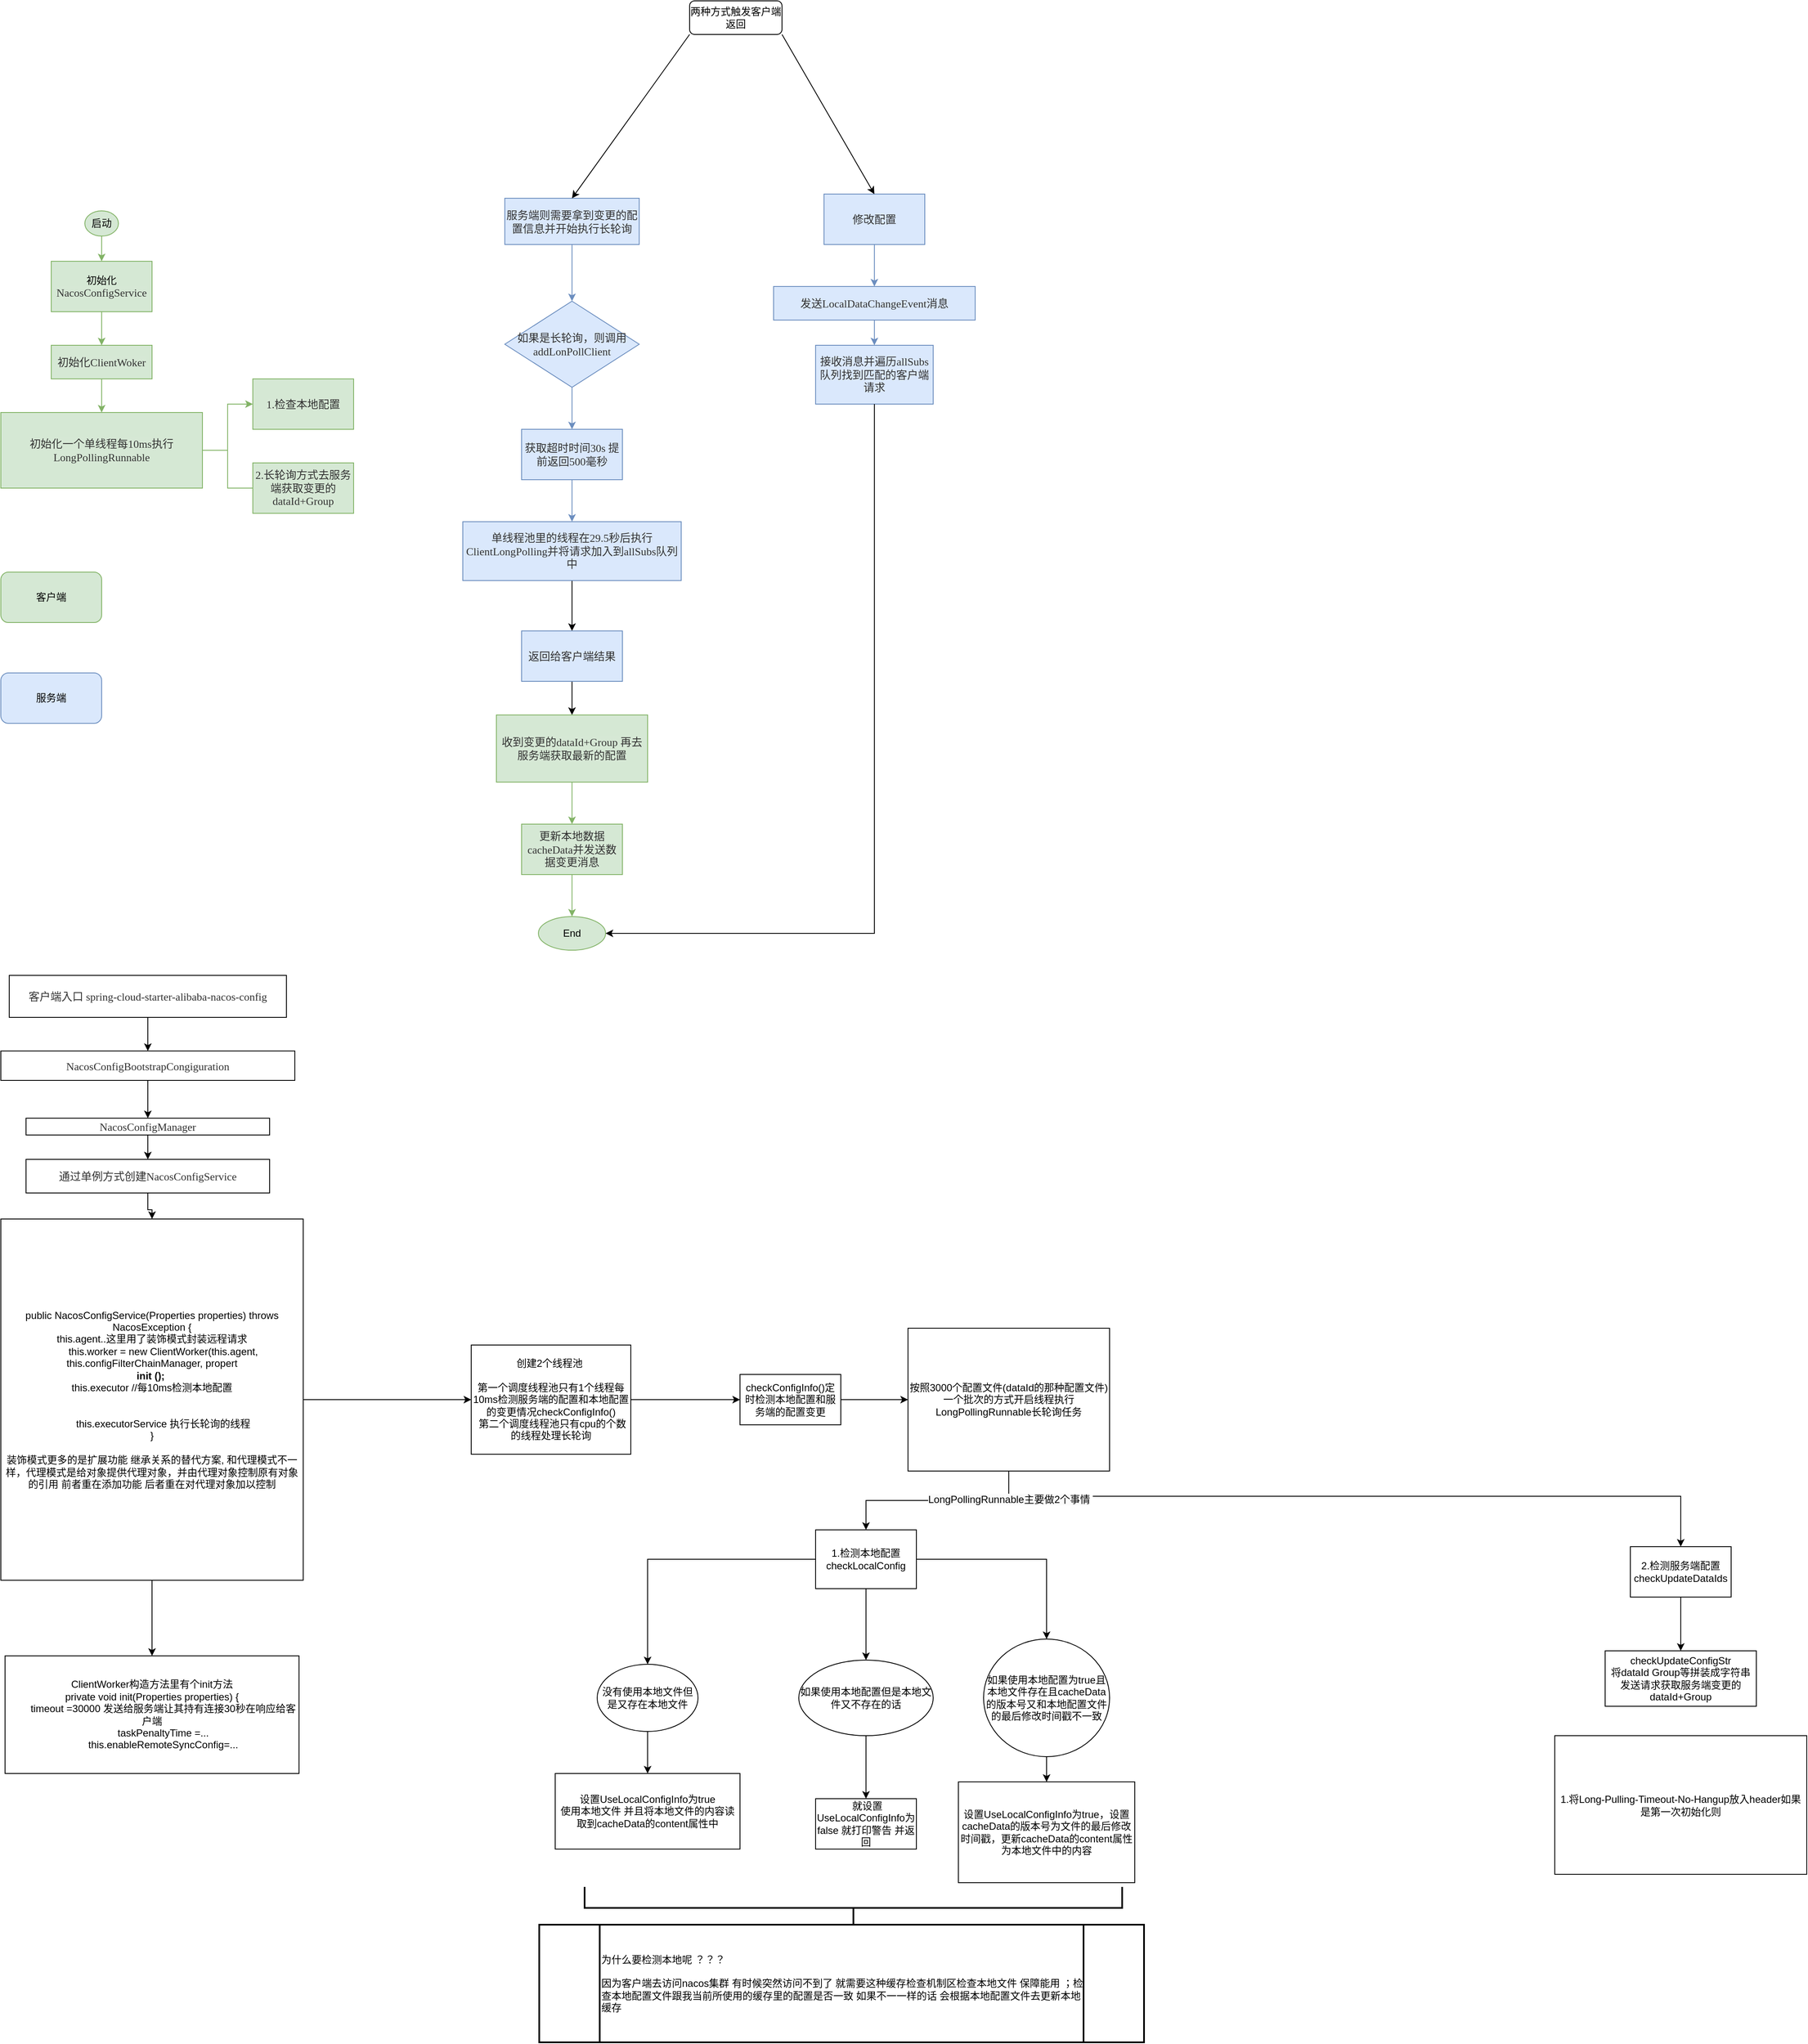 <mxfile version="20.8.3" type="github">
  <diagram id="gBVBJpbxsoqlgOK4VZeo" name="第 1 页">
    <mxGraphModel dx="1194" dy="1855" grid="1" gridSize="10" guides="1" tooltips="1" connect="1" arrows="1" fold="1" page="1" pageScale="1" pageWidth="827" pageHeight="1169" math="0" shadow="0">
      <root>
        <mxCell id="0" />
        <mxCell id="1" parent="0" />
        <mxCell id="R_mdDU6zKTO6Eg03_8yZ-3" value="" style="edgeStyle=orthogonalEdgeStyle;rounded=0;orthogonalLoop=1;jettySize=auto;html=1;fillColor=#d5e8d4;strokeColor=#82b366;" edge="1" parent="1" source="R_mdDU6zKTO6Eg03_8yZ-1" target="R_mdDU6zKTO6Eg03_8yZ-2">
          <mxGeometry relative="1" as="geometry" />
        </mxCell>
        <mxCell id="R_mdDU6zKTO6Eg03_8yZ-1" value="启动" style="ellipse;whiteSpace=wrap;html=1;fillColor=#d5e8d4;strokeColor=#82b366;" vertex="1" parent="1">
          <mxGeometry x="120" y="40" width="40" height="30" as="geometry" />
        </mxCell>
        <mxCell id="R_mdDU6zKTO6Eg03_8yZ-5" value="" style="edgeStyle=orthogonalEdgeStyle;rounded=0;orthogonalLoop=1;jettySize=auto;html=1;fillColor=#d5e8d4;strokeColor=#82b366;" edge="1" parent="1" source="R_mdDU6zKTO6Eg03_8yZ-2" target="R_mdDU6zKTO6Eg03_8yZ-4">
          <mxGeometry relative="1" as="geometry" />
        </mxCell>
        <mxCell id="R_mdDU6zKTO6Eg03_8yZ-2" value="初始化&lt;span style=&quot;color: rgb(50, 50, 50); font-family: 微软雅黑; font-size: 13px; background-color: rgba(255, 255, 255, 0.01);&quot;&gt;NacosConfigService&lt;/span&gt;" style="whiteSpace=wrap;html=1;fillColor=#d5e8d4;strokeColor=#82b366;" vertex="1" parent="1">
          <mxGeometry x="80" y="100" width="120" height="60" as="geometry" />
        </mxCell>
        <mxCell id="R_mdDU6zKTO6Eg03_8yZ-9" value="" style="edgeStyle=orthogonalEdgeStyle;rounded=0;orthogonalLoop=1;jettySize=auto;html=1;fillColor=#d5e8d4;strokeColor=#82b366;" edge="1" parent="1" source="R_mdDU6zKTO6Eg03_8yZ-4" target="R_mdDU6zKTO6Eg03_8yZ-8">
          <mxGeometry relative="1" as="geometry" />
        </mxCell>
        <mxCell id="R_mdDU6zKTO6Eg03_8yZ-4" value="&lt;span style=&quot;color: rgb(50, 50, 50); font-family: 微软雅黑; font-size: 13px; background-color: rgba(255, 255, 255, 0.01);&quot;&gt;初始化ClientWoker&lt;/span&gt;" style="whiteSpace=wrap;html=1;fillColor=#d5e8d4;strokeColor=#82b366;" vertex="1" parent="1">
          <mxGeometry x="80" y="200" width="120" height="40" as="geometry" />
        </mxCell>
        <mxCell id="R_mdDU6zKTO6Eg03_8yZ-11" value="" style="edgeStyle=orthogonalEdgeStyle;rounded=0;orthogonalLoop=1;jettySize=auto;html=1;fillColor=#d5e8d4;strokeColor=#82b366;" edge="1" parent="1" source="R_mdDU6zKTO6Eg03_8yZ-8" target="R_mdDU6zKTO6Eg03_8yZ-10">
          <mxGeometry relative="1" as="geometry" />
        </mxCell>
        <mxCell id="R_mdDU6zKTO6Eg03_8yZ-8" value="&lt;span style=&quot;color: rgb(50, 50, 50); font-family: 微软雅黑; font-size: 13px; background-color: rgba(255, 255, 255, 0.01);&quot;&gt;初始化一个单线程每10ms执行LongPollingRunnable&lt;/span&gt;" style="whiteSpace=wrap;html=1;fillColor=#d5e8d4;strokeColor=#82b366;" vertex="1" parent="1">
          <mxGeometry x="20" y="280" width="240" height="90" as="geometry" />
        </mxCell>
        <mxCell id="R_mdDU6zKTO6Eg03_8yZ-10" value="&lt;span style=&quot;color: rgb(50, 50, 50); font-family: 微软雅黑; font-size: 13px; background-color: rgba(255, 255, 255, 0.01);&quot;&gt;1.检查本地配置&lt;/span&gt;" style="whiteSpace=wrap;html=1;fillColor=#d5e8d4;strokeColor=#82b366;" vertex="1" parent="1">
          <mxGeometry x="320" y="240" width="120" height="60" as="geometry" />
        </mxCell>
        <mxCell id="R_mdDU6zKTO6Eg03_8yZ-13" value="" style="endArrow=classic;html=1;rounded=0;exitX=1;exitY=0.5;exitDx=0;exitDy=0;fillColor=#d5e8d4;strokeColor=#82b366;" edge="1" parent="1" source="R_mdDU6zKTO6Eg03_8yZ-8">
          <mxGeometry width="50" height="50" relative="1" as="geometry">
            <mxPoint x="390" y="340" as="sourcePoint" />
            <mxPoint x="330" y="370" as="targetPoint" />
            <Array as="points">
              <mxPoint x="290" y="325" />
              <mxPoint x="290" y="370" />
            </Array>
          </mxGeometry>
        </mxCell>
        <mxCell id="R_mdDU6zKTO6Eg03_8yZ-14" value="&lt;span style=&quot;color: rgb(50, 50, 50); font-family: 微软雅黑; font-size: 13px; background-color: rgba(255, 255, 255, 0.01);&quot;&gt;2.长轮询方式去服务端获取变更的dataId+Group&lt;/span&gt;" style="rounded=0;whiteSpace=wrap;html=1;fillColor=#d5e8d4;strokeColor=#82b366;" vertex="1" parent="1">
          <mxGeometry x="320" y="340" width="120" height="60" as="geometry" />
        </mxCell>
        <mxCell id="R_mdDU6zKTO6Eg03_8yZ-17" value="" style="edgeStyle=orthogonalEdgeStyle;rounded=0;orthogonalLoop=1;jettySize=auto;html=1;fillColor=#dae8fc;strokeColor=#6c8ebf;" edge="1" parent="1" source="R_mdDU6zKTO6Eg03_8yZ-15" target="R_mdDU6zKTO6Eg03_8yZ-16">
          <mxGeometry relative="1" as="geometry" />
        </mxCell>
        <mxCell id="R_mdDU6zKTO6Eg03_8yZ-15" value="&lt;span style=&quot;color: rgb(50, 50, 50); font-family: 微软雅黑; font-size: 13px; background-color: rgba(255, 255, 255, 0.01);&quot;&gt;服务端则需要拿到变更的配置信息并开始执行长轮询&lt;/span&gt;" style="rounded=0;whiteSpace=wrap;html=1;fillColor=#dae8fc;strokeColor=#6c8ebf;" vertex="1" parent="1">
          <mxGeometry x="620" y="25" width="160" height="55" as="geometry" />
        </mxCell>
        <mxCell id="R_mdDU6zKTO6Eg03_8yZ-19" value="" style="edgeStyle=orthogonalEdgeStyle;rounded=0;orthogonalLoop=1;jettySize=auto;html=1;fillColor=#dae8fc;strokeColor=#6c8ebf;" edge="1" parent="1" source="R_mdDU6zKTO6Eg03_8yZ-16" target="R_mdDU6zKTO6Eg03_8yZ-18">
          <mxGeometry relative="1" as="geometry" />
        </mxCell>
        <mxCell id="R_mdDU6zKTO6Eg03_8yZ-16" value="&lt;span style=&quot;color: rgb(50, 50, 50); font-family: 微软雅黑; font-size: 13px; background-color: rgba(255, 255, 255, 0.01);&quot;&gt;如果是长轮询，则调用addLonPollClient&lt;/span&gt;" style="rhombus;whiteSpace=wrap;html=1;rounded=0;fillColor=#dae8fc;strokeColor=#6c8ebf;" vertex="1" parent="1">
          <mxGeometry x="620" y="147.5" width="160" height="102.5" as="geometry" />
        </mxCell>
        <mxCell id="R_mdDU6zKTO6Eg03_8yZ-21" style="edgeStyle=orthogonalEdgeStyle;rounded=0;orthogonalLoop=1;jettySize=auto;html=1;exitX=0.5;exitY=1;exitDx=0;exitDy=0;fillColor=#dae8fc;strokeColor=#6c8ebf;" edge="1" parent="1" source="R_mdDU6zKTO6Eg03_8yZ-18" target="R_mdDU6zKTO6Eg03_8yZ-20">
          <mxGeometry relative="1" as="geometry" />
        </mxCell>
        <mxCell id="R_mdDU6zKTO6Eg03_8yZ-18" value="&lt;span style=&quot;color: rgb(50, 50, 50); font-family: 微软雅黑; font-size: 13px; background-color: rgba(255, 255, 255, 0.01);&quot;&gt;获取超时时间30s 提前返回500毫秒&lt;/span&gt;" style="whiteSpace=wrap;html=1;rounded=0;fillColor=#dae8fc;strokeColor=#6c8ebf;" vertex="1" parent="1">
          <mxGeometry x="640" y="300" width="120" height="60" as="geometry" />
        </mxCell>
        <mxCell id="R_mdDU6zKTO6Eg03_8yZ-23" style="edgeStyle=orthogonalEdgeStyle;rounded=0;orthogonalLoop=1;jettySize=auto;html=1;exitX=0.5;exitY=1;exitDx=0;exitDy=0;entryX=0.5;entryY=0;entryDx=0;entryDy=0;" edge="1" parent="1" source="R_mdDU6zKTO6Eg03_8yZ-20" target="R_mdDU6zKTO6Eg03_8yZ-22">
          <mxGeometry relative="1" as="geometry" />
        </mxCell>
        <mxCell id="R_mdDU6zKTO6Eg03_8yZ-20" value="&lt;span style=&quot;color: rgb(50, 50, 50); font-family: 微软雅黑; font-size: 13px; background-color: rgba(255, 255, 255, 0.01);&quot;&gt;单线程池里的线程在29.5秒后执行ClientLongPolling并将请求加入到allSubs队列中&lt;/span&gt;" style="whiteSpace=wrap;html=1;rounded=0;fillColor=#dae8fc;strokeColor=#6c8ebf;" vertex="1" parent="1">
          <mxGeometry x="570" y="410" width="260" height="70" as="geometry" />
        </mxCell>
        <mxCell id="R_mdDU6zKTO6Eg03_8yZ-25" style="edgeStyle=orthogonalEdgeStyle;rounded=0;orthogonalLoop=1;jettySize=auto;html=1;exitX=0.5;exitY=1;exitDx=0;exitDy=0;entryX=0.5;entryY=0;entryDx=0;entryDy=0;" edge="1" parent="1" source="R_mdDU6zKTO6Eg03_8yZ-22" target="R_mdDU6zKTO6Eg03_8yZ-24">
          <mxGeometry relative="1" as="geometry" />
        </mxCell>
        <mxCell id="R_mdDU6zKTO6Eg03_8yZ-22" value="&lt;span style=&quot;color: rgb(50, 50, 50); font-family: 微软雅黑; font-size: 13px; background-color: rgba(255, 255, 255, 0.01);&quot;&gt;返回给客户端结果&lt;/span&gt;" style="whiteSpace=wrap;html=1;rounded=0;fillColor=#dae8fc;strokeColor=#6c8ebf;" vertex="1" parent="1">
          <mxGeometry x="640" y="540" width="120" height="60" as="geometry" />
        </mxCell>
        <mxCell id="R_mdDU6zKTO6Eg03_8yZ-28" value="" style="edgeStyle=orthogonalEdgeStyle;rounded=0;orthogonalLoop=1;jettySize=auto;html=1;fillColor=#d5e8d4;strokeColor=#82b366;" edge="1" parent="1" source="R_mdDU6zKTO6Eg03_8yZ-24" target="R_mdDU6zKTO6Eg03_8yZ-26">
          <mxGeometry relative="1" as="geometry" />
        </mxCell>
        <mxCell id="R_mdDU6zKTO6Eg03_8yZ-24" value="&lt;span style=&quot;color: rgb(50, 50, 50); font-family: 微软雅黑; font-size: 13px; background-color: rgba(255, 255, 255, 0.01);&quot;&gt;收到变更的dataId+Group 再去服务端获取最新的配置&lt;/span&gt;" style="whiteSpace=wrap;html=1;rounded=0;fillColor=#d5e8d4;strokeColor=#82b366;" vertex="1" parent="1">
          <mxGeometry x="610" y="640" width="180" height="80" as="geometry" />
        </mxCell>
        <mxCell id="R_mdDU6zKTO6Eg03_8yZ-30" value="" style="edgeStyle=orthogonalEdgeStyle;rounded=0;orthogonalLoop=1;jettySize=auto;html=1;fillColor=#d5e8d4;strokeColor=#82b366;" edge="1" parent="1" source="R_mdDU6zKTO6Eg03_8yZ-26" target="R_mdDU6zKTO6Eg03_8yZ-29">
          <mxGeometry relative="1" as="geometry" />
        </mxCell>
        <mxCell id="R_mdDU6zKTO6Eg03_8yZ-26" value="&lt;span style=&quot;color: rgb(50, 50, 50); font-family: 微软雅黑; font-size: 13px; background-color: rgba(255, 255, 255, 0.01);&quot;&gt;更新本地数据cacheData并发送数据变更消息&lt;/span&gt;" style="whiteSpace=wrap;html=1;rounded=0;fillColor=#d5e8d4;strokeColor=#82b366;" vertex="1" parent="1">
          <mxGeometry x="640" y="770" width="120" height="60" as="geometry" />
        </mxCell>
        <mxCell id="R_mdDU6zKTO6Eg03_8yZ-29" value="End" style="ellipse;whiteSpace=wrap;html=1;rounded=0;fillColor=#d5e8d4;strokeColor=#82b366;" vertex="1" parent="1">
          <mxGeometry x="660" y="880" width="80" height="40" as="geometry" />
        </mxCell>
        <mxCell id="R_mdDU6zKTO6Eg03_8yZ-34" value="" style="edgeStyle=orthogonalEdgeStyle;rounded=0;orthogonalLoop=1;jettySize=auto;html=1;fillColor=#dae8fc;strokeColor=#6c8ebf;" edge="1" parent="1" source="R_mdDU6zKTO6Eg03_8yZ-31" target="R_mdDU6zKTO6Eg03_8yZ-32">
          <mxGeometry relative="1" as="geometry" />
        </mxCell>
        <mxCell id="R_mdDU6zKTO6Eg03_8yZ-31" value="&lt;span style=&quot;color: rgb(50, 50, 50); font-family: 微软雅黑; font-size: 13px; background-color: rgba(255, 255, 255, 0.01);&quot;&gt;修改配置&lt;/span&gt;" style="rounded=0;whiteSpace=wrap;html=1;fillColor=#dae8fc;strokeColor=#6c8ebf;" vertex="1" parent="1">
          <mxGeometry x="1000" y="20" width="120" height="60" as="geometry" />
        </mxCell>
        <mxCell id="R_mdDU6zKTO6Eg03_8yZ-36" value="" style="edgeStyle=orthogonalEdgeStyle;rounded=0;orthogonalLoop=1;jettySize=auto;html=1;fillColor=#dae8fc;strokeColor=#6c8ebf;" edge="1" parent="1" source="R_mdDU6zKTO6Eg03_8yZ-32" target="R_mdDU6zKTO6Eg03_8yZ-35">
          <mxGeometry relative="1" as="geometry" />
        </mxCell>
        <mxCell id="R_mdDU6zKTO6Eg03_8yZ-32" value="&lt;span style=&quot;color: rgb(50, 50, 50); font-family: 微软雅黑; font-size: 13px; background-color: rgba(255, 255, 255, 0.01);&quot;&gt;发送LocalDataChangeEvent消息&lt;/span&gt;" style="whiteSpace=wrap;html=1;rounded=0;fillColor=#dae8fc;strokeColor=#6c8ebf;" vertex="1" parent="1">
          <mxGeometry x="940" y="130" width="240" height="40" as="geometry" />
        </mxCell>
        <mxCell id="R_mdDU6zKTO6Eg03_8yZ-35" value="&lt;span style=&quot;color: rgb(50, 50, 50); font-family: 微软雅黑; font-size: 13px; background-color: rgba(255, 255, 255, 0.01);&quot;&gt;接收消息并遍历allSubs队列找到匹配的客户端请求&lt;/span&gt;" style="whiteSpace=wrap;html=1;rounded=0;fillColor=#dae8fc;strokeColor=#6c8ebf;" vertex="1" parent="1">
          <mxGeometry x="990" y="200" width="140" height="70" as="geometry" />
        </mxCell>
        <mxCell id="R_mdDU6zKTO6Eg03_8yZ-37" value="" style="endArrow=classic;html=1;rounded=0;exitX=0.5;exitY=1;exitDx=0;exitDy=0;entryX=1;entryY=0.5;entryDx=0;entryDy=0;" edge="1" parent="1" source="R_mdDU6zKTO6Eg03_8yZ-35" target="R_mdDU6zKTO6Eg03_8yZ-29">
          <mxGeometry width="50" height="50" relative="1" as="geometry">
            <mxPoint x="1070" y="355" as="sourcePoint" />
            <mxPoint x="1060" y="690" as="targetPoint" />
            <Array as="points">
              <mxPoint x="1060" y="900" />
            </Array>
          </mxGeometry>
        </mxCell>
        <mxCell id="R_mdDU6zKTO6Eg03_8yZ-39" value="两种方式触发客户端返回" style="rounded=1;whiteSpace=wrap;html=1;" vertex="1" parent="1">
          <mxGeometry x="840" y="-210" width="110" height="40" as="geometry" />
        </mxCell>
        <mxCell id="R_mdDU6zKTO6Eg03_8yZ-40" value="" style="endArrow=classic;html=1;rounded=0;exitX=0;exitY=1;exitDx=0;exitDy=0;entryX=0.5;entryY=0;entryDx=0;entryDy=0;" edge="1" parent="1" source="R_mdDU6zKTO6Eg03_8yZ-39" target="R_mdDU6zKTO6Eg03_8yZ-15">
          <mxGeometry width="50" height="50" relative="1" as="geometry">
            <mxPoint x="840" y="-160" as="sourcePoint" />
            <mxPoint x="770" y="-120" as="targetPoint" />
          </mxGeometry>
        </mxCell>
        <mxCell id="R_mdDU6zKTO6Eg03_8yZ-41" value="" style="endArrow=classic;html=1;rounded=0;exitX=1;exitY=1;exitDx=0;exitDy=0;entryX=0.5;entryY=0;entryDx=0;entryDy=0;" edge="1" parent="1" source="R_mdDU6zKTO6Eg03_8yZ-39" target="R_mdDU6zKTO6Eg03_8yZ-31">
          <mxGeometry width="50" height="50" relative="1" as="geometry">
            <mxPoint x="940" y="-100" as="sourcePoint" />
            <mxPoint x="990" y="-150" as="targetPoint" />
          </mxGeometry>
        </mxCell>
        <mxCell id="R_mdDU6zKTO6Eg03_8yZ-42" value="客户端" style="rounded=1;whiteSpace=wrap;html=1;fillColor=#d5e8d4;strokeColor=#82b366;" vertex="1" parent="1">
          <mxGeometry x="20" y="470" width="120" height="60" as="geometry" />
        </mxCell>
        <mxCell id="R_mdDU6zKTO6Eg03_8yZ-43" value="服务端" style="rounded=1;whiteSpace=wrap;html=1;fillColor=#dae8fc;strokeColor=#6c8ebf;" vertex="1" parent="1">
          <mxGeometry x="20" y="590" width="120" height="60" as="geometry" />
        </mxCell>
        <mxCell id="R_mdDU6zKTO6Eg03_8yZ-46" value="" style="edgeStyle=orthogonalEdgeStyle;rounded=0;orthogonalLoop=1;jettySize=auto;html=1;" edge="1" parent="1" source="R_mdDU6zKTO6Eg03_8yZ-44" target="R_mdDU6zKTO6Eg03_8yZ-45">
          <mxGeometry relative="1" as="geometry" />
        </mxCell>
        <mxCell id="R_mdDU6zKTO6Eg03_8yZ-44" value="&lt;span style=&quot;color: rgb(50, 50, 50); font-family: 微软雅黑; font-size: 13px; background-color: rgba(255, 255, 255, 0.01);&quot;&gt;客户端入口 spring-cloud-starter-alibaba-nacos-config&lt;/span&gt;" style="rounded=0;whiteSpace=wrap;html=1;" vertex="1" parent="1">
          <mxGeometry x="30" y="950" width="330" height="50" as="geometry" />
        </mxCell>
        <mxCell id="R_mdDU6zKTO6Eg03_8yZ-48" value="" style="edgeStyle=orthogonalEdgeStyle;rounded=0;orthogonalLoop=1;jettySize=auto;html=1;" edge="1" parent="1" source="R_mdDU6zKTO6Eg03_8yZ-45" target="R_mdDU6zKTO6Eg03_8yZ-47">
          <mxGeometry relative="1" as="geometry" />
        </mxCell>
        <mxCell id="R_mdDU6zKTO6Eg03_8yZ-45" value="&lt;span style=&quot;color: rgb(50, 50, 50); font-family: 微软雅黑; font-size: 13px; background-color: rgba(255, 255, 255, 0.01);&quot;&gt;NacosConfigBootstrapCongiguration&lt;/span&gt;" style="whiteSpace=wrap;html=1;rounded=0;" vertex="1" parent="1">
          <mxGeometry x="20" y="1040" width="350" height="35" as="geometry" />
        </mxCell>
        <mxCell id="R_mdDU6zKTO6Eg03_8yZ-50" value="" style="edgeStyle=orthogonalEdgeStyle;rounded=0;orthogonalLoop=1;jettySize=auto;html=1;" edge="1" parent="1" source="R_mdDU6zKTO6Eg03_8yZ-47" target="R_mdDU6zKTO6Eg03_8yZ-49">
          <mxGeometry relative="1" as="geometry" />
        </mxCell>
        <mxCell id="R_mdDU6zKTO6Eg03_8yZ-47" value="&lt;span style=&quot;color: rgb(50, 50, 50); font-family: 微软雅黑; font-size: 13px; background-color: rgba(255, 255, 255, 0.01);&quot;&gt;NacosConfigManager&lt;/span&gt;" style="whiteSpace=wrap;html=1;rounded=0;" vertex="1" parent="1">
          <mxGeometry x="50" y="1120" width="290" height="20" as="geometry" />
        </mxCell>
        <mxCell id="R_mdDU6zKTO6Eg03_8yZ-52" value="" style="edgeStyle=orthogonalEdgeStyle;rounded=0;orthogonalLoop=1;jettySize=auto;html=1;" edge="1" parent="1" source="R_mdDU6zKTO6Eg03_8yZ-49" target="R_mdDU6zKTO6Eg03_8yZ-51">
          <mxGeometry relative="1" as="geometry" />
        </mxCell>
        <mxCell id="R_mdDU6zKTO6Eg03_8yZ-49" value="&lt;span style=&quot;color: rgb(50, 50, 50); font-family: 微软雅黑; font-size: 13px; background-color: rgba(255, 255, 255, 0.01);&quot;&gt;通过单例方式创建NacosConfigService&lt;/span&gt;" style="whiteSpace=wrap;html=1;rounded=0;" vertex="1" parent="1">
          <mxGeometry x="50" y="1169" width="290" height="40" as="geometry" />
        </mxCell>
        <mxCell id="R_mdDU6zKTO6Eg03_8yZ-54" value="" style="edgeStyle=orthogonalEdgeStyle;rounded=0;orthogonalLoop=1;jettySize=auto;html=1;" edge="1" parent="1" source="R_mdDU6zKTO6Eg03_8yZ-51" target="R_mdDU6zKTO6Eg03_8yZ-53">
          <mxGeometry relative="1" as="geometry" />
        </mxCell>
        <mxCell id="R_mdDU6zKTO6Eg03_8yZ-56" value="" style="edgeStyle=orthogonalEdgeStyle;rounded=0;orthogonalLoop=1;jettySize=auto;html=1;" edge="1" parent="1" source="R_mdDU6zKTO6Eg03_8yZ-51" target="R_mdDU6zKTO6Eg03_8yZ-55">
          <mxGeometry relative="1" as="geometry" />
        </mxCell>
        <mxCell id="R_mdDU6zKTO6Eg03_8yZ-51" value="public NacosConfigService(Properties properties) throws NacosException {&lt;br&gt;&lt;div&gt;this.agent..这里用了装饰模式封装远程请求&lt;/div&gt;&lt;div&gt;&amp;nbsp; &amp;nbsp; &amp;nbsp; &amp;nbsp; this.worker = new ClientWorker(this.agent, this.configFilterChainManager, propert&lt;/div&gt;&lt;div&gt;&lt;b&gt;init ();&amp;nbsp;&lt;/b&gt;&lt;/div&gt;&lt;div&gt;&lt;div&gt;this.executor //每10ms检测本地配置&lt;/div&gt;&lt;div&gt;&amp;nbsp; &amp;nbsp; &amp;nbsp;&amp;nbsp;&lt;/div&gt;&lt;div&gt;&amp;nbsp; &amp;nbsp; &amp;nbsp; &amp;nbsp;&amp;nbsp;&lt;/div&gt;&lt;div&gt;&amp;nbsp; &amp;nbsp; &amp;nbsp; &amp;nbsp; this.executorService 执行长轮询的线程&lt;/div&gt;&lt;/div&gt;}&lt;br&gt;&lt;br&gt;装饰模式更多的是扩展功能 继承关系的替代方案, 和代理模式不一样，代理模式是给对象提供代理对象，并由代理对象控制原有对象的引用 前者重在添加功能 后者重在对代理对象加以控制" style="whiteSpace=wrap;html=1;rounded=0;" vertex="1" parent="1">
          <mxGeometry x="20" y="1240" width="360" height="430" as="geometry" />
        </mxCell>
        <mxCell id="R_mdDU6zKTO6Eg03_8yZ-53" value="ClientWorker构造方法里有个init方法&lt;br&gt;&lt;div&gt;private void init(Properties properties) {&lt;/div&gt;&lt;div&gt;&amp;nbsp; &amp;nbsp; &amp;nbsp; &amp;nbsp; timeout =30000 发送给服务端让其持有连接30秒在响应给客户端&lt;/div&gt;&lt;div&gt;&amp;nbsp; &amp;nbsp; &amp;nbsp; &amp;nbsp; taskPenaltyTime =...&lt;/div&gt;&lt;div&gt;&amp;nbsp; &amp;nbsp; &amp;nbsp; &amp;nbsp; this.enableRemoteSyncConfig=...&lt;/div&gt;" style="whiteSpace=wrap;html=1;rounded=0;" vertex="1" parent="1">
          <mxGeometry x="25" y="1760" width="350" height="140" as="geometry" />
        </mxCell>
        <mxCell id="R_mdDU6zKTO6Eg03_8yZ-58" value="" style="edgeStyle=orthogonalEdgeStyle;rounded=0;orthogonalLoop=1;jettySize=auto;html=1;" edge="1" parent="1" source="R_mdDU6zKTO6Eg03_8yZ-55" target="R_mdDU6zKTO6Eg03_8yZ-57">
          <mxGeometry relative="1" as="geometry" />
        </mxCell>
        <mxCell id="R_mdDU6zKTO6Eg03_8yZ-55" value="创建2个线程池&amp;nbsp;&lt;br&gt;&lt;br&gt;第一个调度线程池只有1个线程每10ms检测服务端的配置和本地配置的变更情况checkConfigInfo()&lt;br&gt;&amp;nbsp;第二个调度线程池只有cpu的个数的线程处理长轮询" style="whiteSpace=wrap;html=1;rounded=0;" vertex="1" parent="1">
          <mxGeometry x="580" y="1390" width="190" height="130" as="geometry" />
        </mxCell>
        <mxCell id="R_mdDU6zKTO6Eg03_8yZ-60" value="" style="edgeStyle=orthogonalEdgeStyle;rounded=0;orthogonalLoop=1;jettySize=auto;html=1;" edge="1" parent="1" source="R_mdDU6zKTO6Eg03_8yZ-57" target="R_mdDU6zKTO6Eg03_8yZ-59">
          <mxGeometry relative="1" as="geometry" />
        </mxCell>
        <mxCell id="R_mdDU6zKTO6Eg03_8yZ-57" value="checkConfigInfo()定时检测本地配置和服务端的配置变更" style="whiteSpace=wrap;html=1;rounded=0;" vertex="1" parent="1">
          <mxGeometry x="900" y="1425" width="120" height="60" as="geometry" />
        </mxCell>
        <mxCell id="R_mdDU6zKTO6Eg03_8yZ-62" value="" style="edgeStyle=orthogonalEdgeStyle;rounded=0;orthogonalLoop=1;jettySize=auto;html=1;" edge="1" parent="1" source="R_mdDU6zKTO6Eg03_8yZ-59" target="R_mdDU6zKTO6Eg03_8yZ-61">
          <mxGeometry relative="1" as="geometry" />
        </mxCell>
        <mxCell id="R_mdDU6zKTO6Eg03_8yZ-63" value="&lt;span style=&quot;font-size: 12px; background-color: rgb(251, 251, 251);&quot;&gt;LongPollingRunnable主要做2个事情&lt;/span&gt;" style="edgeLabel;html=1;align=center;verticalAlign=middle;resizable=0;points=[];" vertex="1" connectable="0" parent="R_mdDU6zKTO6Eg03_8yZ-62">
          <mxGeometry x="-0.658" y="-1" relative="1" as="geometry">
            <mxPoint x="6" as="offset" />
          </mxGeometry>
        </mxCell>
        <mxCell id="R_mdDU6zKTO6Eg03_8yZ-59" value="按照3000个配置文件(dataId的那种配置文件)一个批次的方式开启线程执行LongPollingRunnable长轮询任务" style="rounded=0;whiteSpace=wrap;html=1;" vertex="1" parent="1">
          <mxGeometry x="1100" y="1370" width="240" height="170" as="geometry" />
        </mxCell>
        <mxCell id="R_mdDU6zKTO6Eg03_8yZ-68" style="edgeStyle=orthogonalEdgeStyle;rounded=0;orthogonalLoop=1;jettySize=auto;html=1;entryX=0.5;entryY=0;entryDx=0;entryDy=0;" edge="1" parent="1" source="R_mdDU6zKTO6Eg03_8yZ-61" target="R_mdDU6zKTO6Eg03_8yZ-66">
          <mxGeometry relative="1" as="geometry" />
        </mxCell>
        <mxCell id="R_mdDU6zKTO6Eg03_8yZ-71" value="" style="edgeStyle=orthogonalEdgeStyle;rounded=0;orthogonalLoop=1;jettySize=auto;html=1;" edge="1" parent="1" source="R_mdDU6zKTO6Eg03_8yZ-61" target="R_mdDU6zKTO6Eg03_8yZ-70">
          <mxGeometry relative="1" as="geometry" />
        </mxCell>
        <mxCell id="R_mdDU6zKTO6Eg03_8yZ-76" style="edgeStyle=orthogonalEdgeStyle;rounded=0;orthogonalLoop=1;jettySize=auto;html=1;exitX=1;exitY=0.5;exitDx=0;exitDy=0;entryX=0.5;entryY=0;entryDx=0;entryDy=0;" edge="1" parent="1" source="R_mdDU6zKTO6Eg03_8yZ-61" target="R_mdDU6zKTO6Eg03_8yZ-74">
          <mxGeometry relative="1" as="geometry" />
        </mxCell>
        <mxCell id="R_mdDU6zKTO6Eg03_8yZ-61" value="1.检测本地配置checkLocalConfig" style="whiteSpace=wrap;html=1;rounded=0;" vertex="1" parent="1">
          <mxGeometry x="990" y="1610" width="120" height="70" as="geometry" />
        </mxCell>
        <mxCell id="R_mdDU6zKTO6Eg03_8yZ-64" value="" style="endArrow=classic;html=1;rounded=0;entryX=0.5;entryY=0;entryDx=0;entryDy=0;" edge="1" parent="1" target="R_mdDU6zKTO6Eg03_8yZ-65">
          <mxGeometry width="50" height="50" relative="1" as="geometry">
            <mxPoint x="1320" y="1570" as="sourcePoint" />
            <mxPoint x="1370" y="1530" as="targetPoint" />
            <Array as="points">
              <mxPoint x="1410" y="1570" />
              <mxPoint x="1810" y="1570" />
              <mxPoint x="2020" y="1570" />
            </Array>
          </mxGeometry>
        </mxCell>
        <mxCell id="R_mdDU6zKTO6Eg03_8yZ-86" value="" style="edgeStyle=orthogonalEdgeStyle;rounded=0;orthogonalLoop=1;jettySize=auto;html=1;" edge="1" parent="1" source="R_mdDU6zKTO6Eg03_8yZ-65" target="R_mdDU6zKTO6Eg03_8yZ-85">
          <mxGeometry relative="1" as="geometry" />
        </mxCell>
        <mxCell id="R_mdDU6zKTO6Eg03_8yZ-65" value="2.检测服务端配置&lt;br&gt;checkUpdateDataIds" style="rounded=0;whiteSpace=wrap;html=1;" vertex="1" parent="1">
          <mxGeometry x="1960" y="1630" width="120" height="60" as="geometry" />
        </mxCell>
        <mxCell id="R_mdDU6zKTO6Eg03_8yZ-69" value="" style="edgeStyle=orthogonalEdgeStyle;rounded=0;orthogonalLoop=1;jettySize=auto;html=1;" edge="1" parent="1" source="R_mdDU6zKTO6Eg03_8yZ-66" target="R_mdDU6zKTO6Eg03_8yZ-67">
          <mxGeometry relative="1" as="geometry" />
        </mxCell>
        <mxCell id="R_mdDU6zKTO6Eg03_8yZ-66" value="没有使用本地文件但是又存在本地文件" style="ellipse;whiteSpace=wrap;html=1;" vertex="1" parent="1">
          <mxGeometry x="730" y="1770" width="120" height="80" as="geometry" />
        </mxCell>
        <mxCell id="R_mdDU6zKTO6Eg03_8yZ-67" value="设置UseLocalConfigInfo为true&lt;br&gt;使用本地文件 并且将本地文件的内容读取到cacheData的content属性中" style="whiteSpace=wrap;html=1;" vertex="1" parent="1">
          <mxGeometry x="680" y="1900" width="220" height="90" as="geometry" />
        </mxCell>
        <mxCell id="R_mdDU6zKTO6Eg03_8yZ-73" value="" style="edgeStyle=orthogonalEdgeStyle;rounded=0;orthogonalLoop=1;jettySize=auto;html=1;" edge="1" parent="1" source="R_mdDU6zKTO6Eg03_8yZ-70" target="R_mdDU6zKTO6Eg03_8yZ-72">
          <mxGeometry relative="1" as="geometry" />
        </mxCell>
        <mxCell id="R_mdDU6zKTO6Eg03_8yZ-70" value="如果使用本地配置但是本地文件又不存在的话" style="ellipse;whiteSpace=wrap;html=1;rounded=0;" vertex="1" parent="1">
          <mxGeometry x="970" y="1765" width="160" height="90" as="geometry" />
        </mxCell>
        <mxCell id="R_mdDU6zKTO6Eg03_8yZ-72" value="&amp;nbsp;就设置UseLocalConfigInfo为false 就打印警告 并返回" style="whiteSpace=wrap;html=1;rounded=0;" vertex="1" parent="1">
          <mxGeometry x="990" y="1930" width="120" height="60" as="geometry" />
        </mxCell>
        <mxCell id="R_mdDU6zKTO6Eg03_8yZ-78" value="" style="edgeStyle=orthogonalEdgeStyle;rounded=0;orthogonalLoop=1;jettySize=auto;html=1;" edge="1" parent="1" source="R_mdDU6zKTO6Eg03_8yZ-74" target="R_mdDU6zKTO6Eg03_8yZ-77">
          <mxGeometry relative="1" as="geometry" />
        </mxCell>
        <mxCell id="R_mdDU6zKTO6Eg03_8yZ-74" value="如果使用本地配置为true且本地文件存在且cacheData的版本号又和本地配置文件的最后修改时间戳不一致" style="ellipse;whiteSpace=wrap;html=1;" vertex="1" parent="1">
          <mxGeometry x="1190" y="1740" width="150" height="140" as="geometry" />
        </mxCell>
        <mxCell id="R_mdDU6zKTO6Eg03_8yZ-77" value="设置UseLocalConfigInfo为true，设置cacheData的版本号为文件的最后修改时间戳，更新cacheData的content属性为本地文件中的内容" style="whiteSpace=wrap;html=1;" vertex="1" parent="1">
          <mxGeometry x="1160" y="1910" width="210" height="120" as="geometry" />
        </mxCell>
        <mxCell id="R_mdDU6zKTO6Eg03_8yZ-83" value="" style="strokeWidth=2;html=1;shape=mxgraph.flowchart.annotation_2;align=left;labelPosition=right;pointerEvents=1;rotation=-90;" vertex="1" parent="1">
          <mxGeometry x="1010" y="1740" width="50" height="640" as="geometry" />
        </mxCell>
        <mxCell id="R_mdDU6zKTO6Eg03_8yZ-84" value="为什么要检测本地呢 ？？？&lt;br&gt;&lt;br&gt;因为客户端去访问nacos集群 有时候突然访问不到了 就需要这种缓存检查机制区检查本地文件 保障能用 ；检查本地配置文件跟我当前所使用的缓存里的配置是否一致 如果不一一样的话 会根据本地配置文件去更新本地缓存" style="shape=process;whiteSpace=wrap;html=1;backgroundOutline=1;align=left;strokeWidth=2;" vertex="1" parent="1">
          <mxGeometry x="661" y="2080" width="720" height="140" as="geometry" />
        </mxCell>
        <mxCell id="R_mdDU6zKTO6Eg03_8yZ-85" value="checkUpdateConfigStr&lt;br&gt;将dataId Group等拼装成字符串 发送请求获取服务端变更的dataId+Group" style="whiteSpace=wrap;html=1;rounded=0;" vertex="1" parent="1">
          <mxGeometry x="1930" y="1754" width="180" height="66" as="geometry" />
        </mxCell>
        <mxCell id="R_mdDU6zKTO6Eg03_8yZ-87" value="1.将Long-Pulling-Timeout-No-Hangup放入header如果是第一次初始化则" style="whiteSpace=wrap;html=1;rounded=0;" vertex="1" parent="1">
          <mxGeometry x="1870" y="1855" width="300" height="165" as="geometry" />
        </mxCell>
      </root>
    </mxGraphModel>
  </diagram>
</mxfile>
